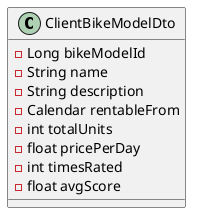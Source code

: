 @startuml

class ClientBikeModelDto {
	-Long bikeModelId
	-String name
	-String description
	-Calendar rentableFrom
	-int totalUnits
	-float pricePerDay
	-int timesRated
	-float avgScore
}

@enduml
